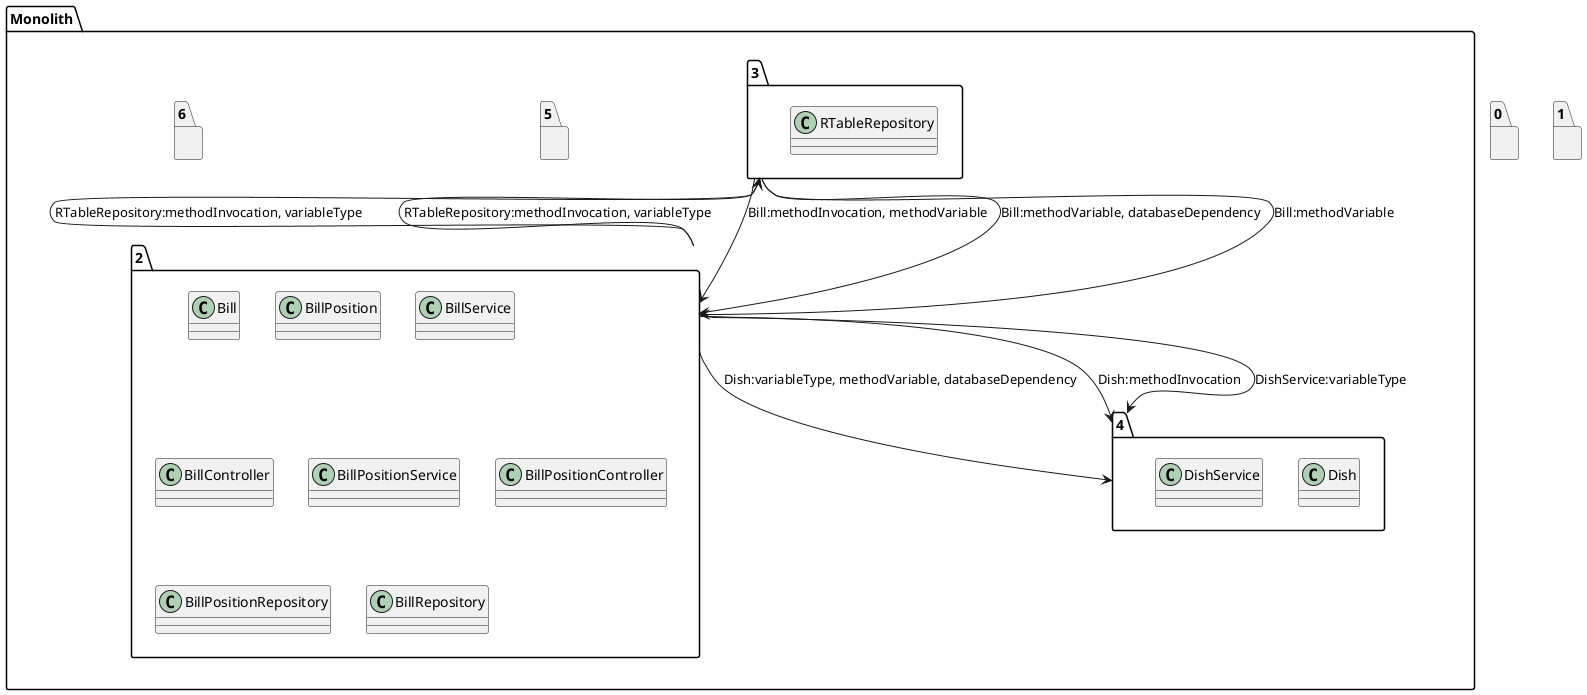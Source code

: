 @startuml
package "Monolith" {
package "2"{
class Bill
class BillPosition
class BillService
class BillController
class BillPositionService
class BillPositionController
class BillPositionRepository
class BillRepository
}
package "3"{
class RTableRepository
class RTableRepository
}
package "4"{
class Dish
class Dish
class DishService
}
package "5"{
}
package "6"{
}
}
package "0"{
}
package "1"{
}
"2"-->"3":RTableRepository:methodInvocation, variableType
"2"-->"3":RTableRepository:methodInvocation, variableType
"2"-->"4":Dish:variableType, methodVariable, databaseDependency
"2"-->"4":Dish:methodInvocation
"2"-->"4":DishService:variableType
"3"-->"2":Bill:methodInvocation, methodVariable
"3"-->"2":Bill:methodVariable, databaseDependency
"3"-->"2":Bill:methodVariable
@enduml